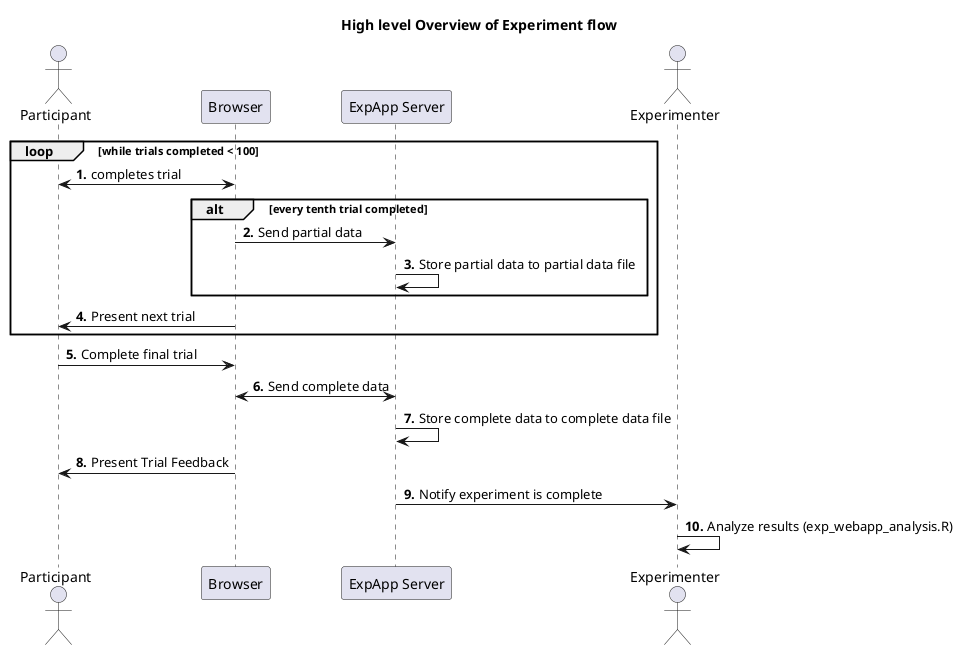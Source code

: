 @startuml
title High level Overview of Experiment flow
autonumber "<b>0."
actor "Participant" as P
participant "Browser" as B
participant "ExpApp Server" as S
actor "Experimenter" as E
'
'E -> P : Send URL
'P -> B : Visit URL
'B <-> S : Retrieve website
'B -> P : Display website
loop while trials completed < 100
    P <-> B : completes trial
    alt every tenth trial completed
        B -> S : Send partial data
        S -> S : Store partial data to partial data file
    end
    B -> P : Present next trial
end
P -> B : Complete final trial
B <-> S : Send complete data
S -> S : Store complete data to complete data file
B -> P : Present Trial Feedback
S -> E : Notify experiment is complete
E -> E : Analyze results (exp_webapp_analysis.R)
@enduml